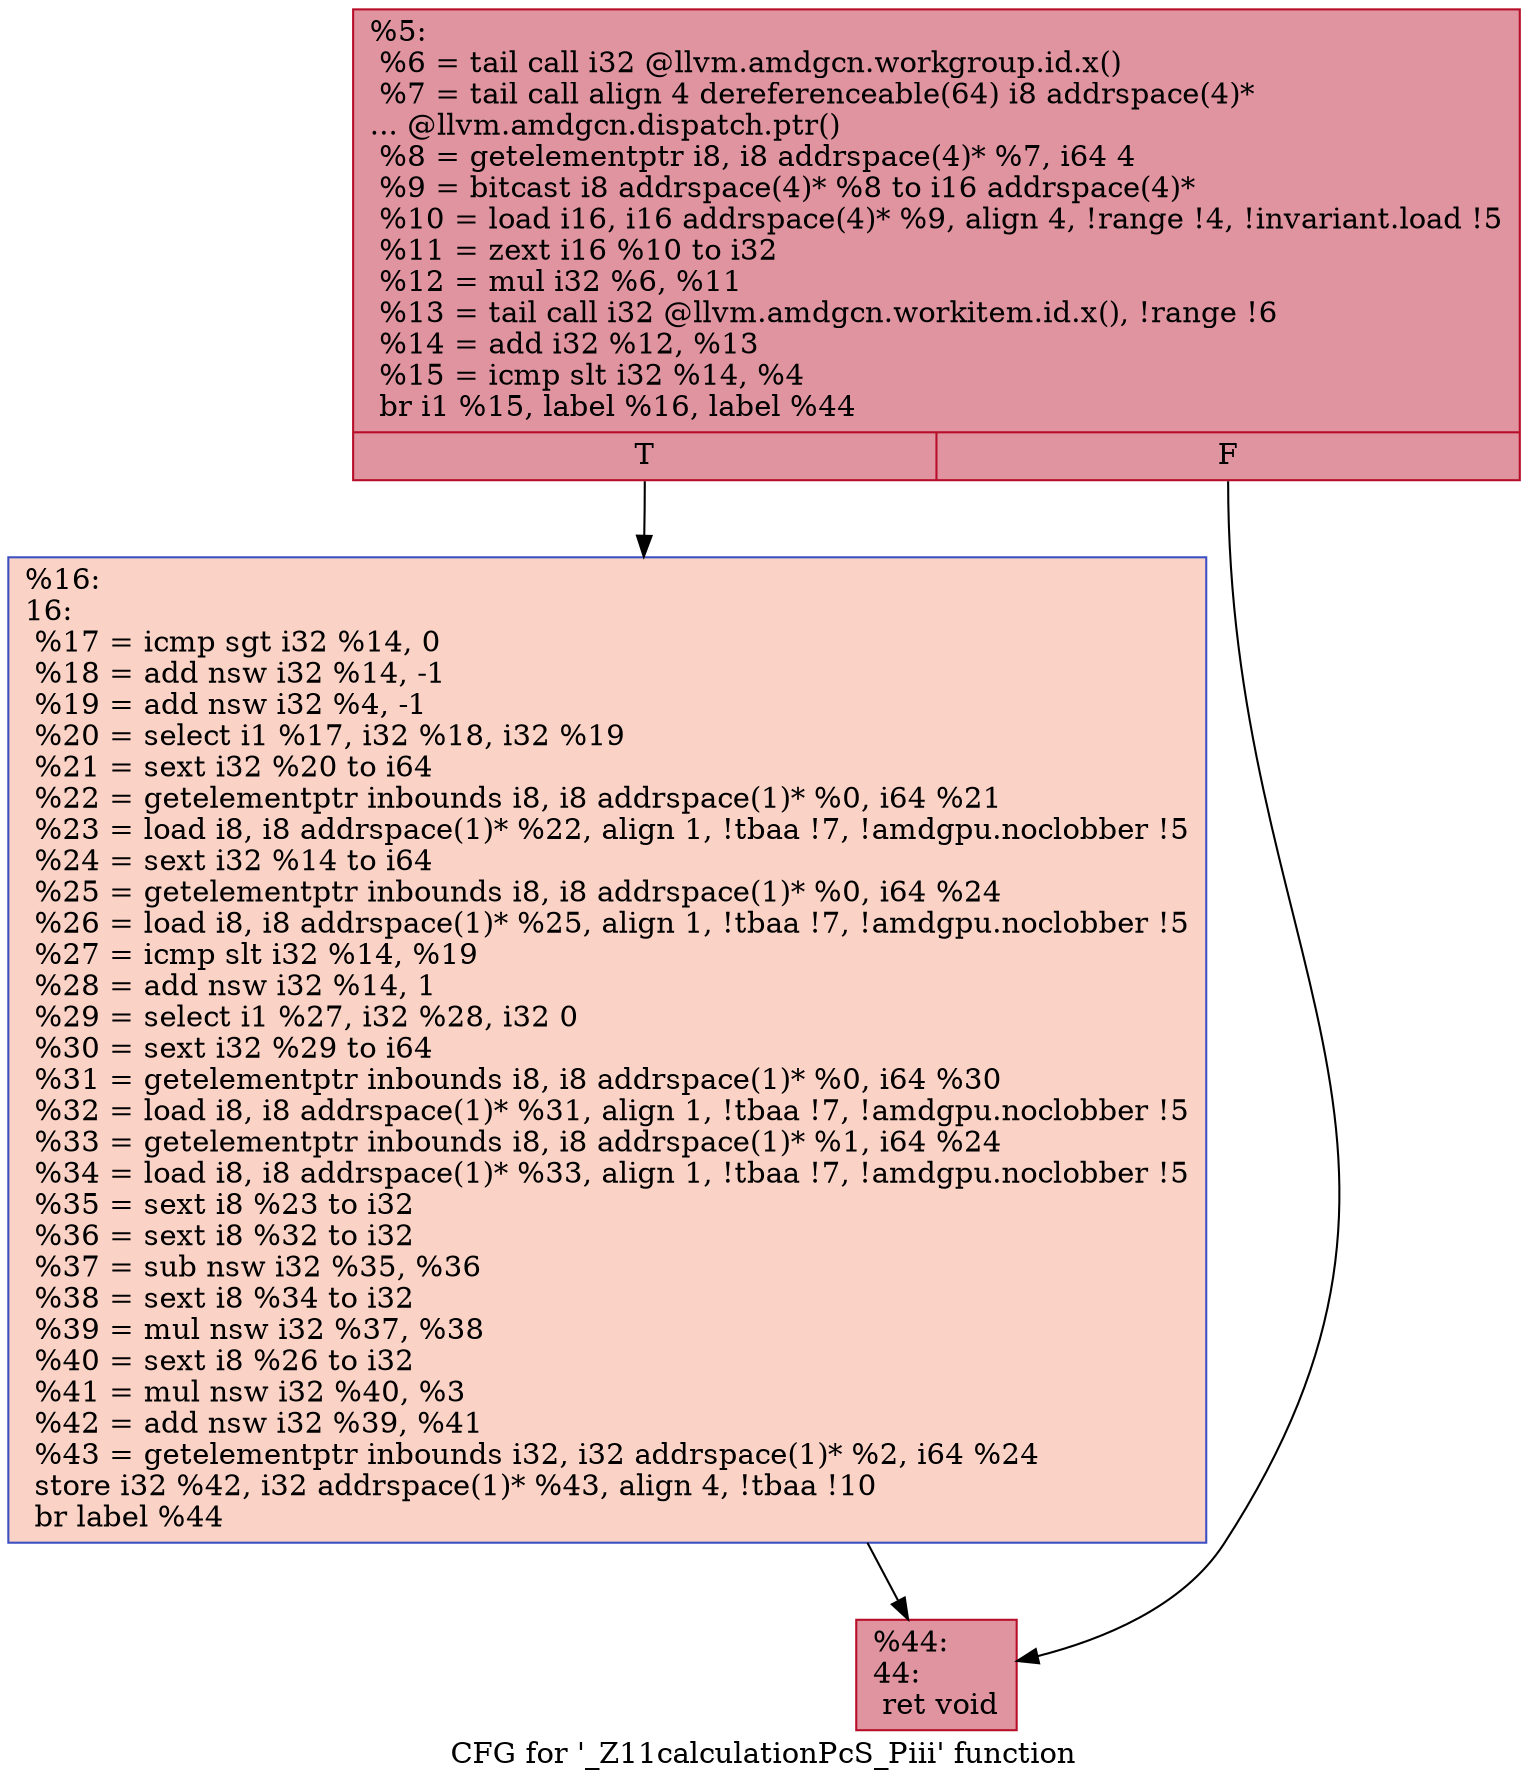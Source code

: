 digraph "CFG for '_Z11calculationPcS_Piii' function" {
	label="CFG for '_Z11calculationPcS_Piii' function";

	Node0x50fd450 [shape=record,color="#b70d28ff", style=filled, fillcolor="#b70d2870",label="{%5:\l  %6 = tail call i32 @llvm.amdgcn.workgroup.id.x()\l  %7 = tail call align 4 dereferenceable(64) i8 addrspace(4)*\l... @llvm.amdgcn.dispatch.ptr()\l  %8 = getelementptr i8, i8 addrspace(4)* %7, i64 4\l  %9 = bitcast i8 addrspace(4)* %8 to i16 addrspace(4)*\l  %10 = load i16, i16 addrspace(4)* %9, align 4, !range !4, !invariant.load !5\l  %11 = zext i16 %10 to i32\l  %12 = mul i32 %6, %11\l  %13 = tail call i32 @llvm.amdgcn.workitem.id.x(), !range !6\l  %14 = add i32 %12, %13\l  %15 = icmp slt i32 %14, %4\l  br i1 %15, label %16, label %44\l|{<s0>T|<s1>F}}"];
	Node0x50fd450:s0 -> Node0x50ff310;
	Node0x50fd450:s1 -> Node0x50ff3a0;
	Node0x50ff310 [shape=record,color="#3d50c3ff", style=filled, fillcolor="#f59c7d70",label="{%16:\l16:                                               \l  %17 = icmp sgt i32 %14, 0\l  %18 = add nsw i32 %14, -1\l  %19 = add nsw i32 %4, -1\l  %20 = select i1 %17, i32 %18, i32 %19\l  %21 = sext i32 %20 to i64\l  %22 = getelementptr inbounds i8, i8 addrspace(1)* %0, i64 %21\l  %23 = load i8, i8 addrspace(1)* %22, align 1, !tbaa !7, !amdgpu.noclobber !5\l  %24 = sext i32 %14 to i64\l  %25 = getelementptr inbounds i8, i8 addrspace(1)* %0, i64 %24\l  %26 = load i8, i8 addrspace(1)* %25, align 1, !tbaa !7, !amdgpu.noclobber !5\l  %27 = icmp slt i32 %14, %19\l  %28 = add nsw i32 %14, 1\l  %29 = select i1 %27, i32 %28, i32 0\l  %30 = sext i32 %29 to i64\l  %31 = getelementptr inbounds i8, i8 addrspace(1)* %0, i64 %30\l  %32 = load i8, i8 addrspace(1)* %31, align 1, !tbaa !7, !amdgpu.noclobber !5\l  %33 = getelementptr inbounds i8, i8 addrspace(1)* %1, i64 %24\l  %34 = load i8, i8 addrspace(1)* %33, align 1, !tbaa !7, !amdgpu.noclobber !5\l  %35 = sext i8 %23 to i32\l  %36 = sext i8 %32 to i32\l  %37 = sub nsw i32 %35, %36\l  %38 = sext i8 %34 to i32\l  %39 = mul nsw i32 %37, %38\l  %40 = sext i8 %26 to i32\l  %41 = mul nsw i32 %40, %3\l  %42 = add nsw i32 %39, %41\l  %43 = getelementptr inbounds i32, i32 addrspace(1)* %2, i64 %24\l  store i32 %42, i32 addrspace(1)* %43, align 4, !tbaa !10\l  br label %44\l}"];
	Node0x50ff310 -> Node0x50ff3a0;
	Node0x50ff3a0 [shape=record,color="#b70d28ff", style=filled, fillcolor="#b70d2870",label="{%44:\l44:                                               \l  ret void\l}"];
}
